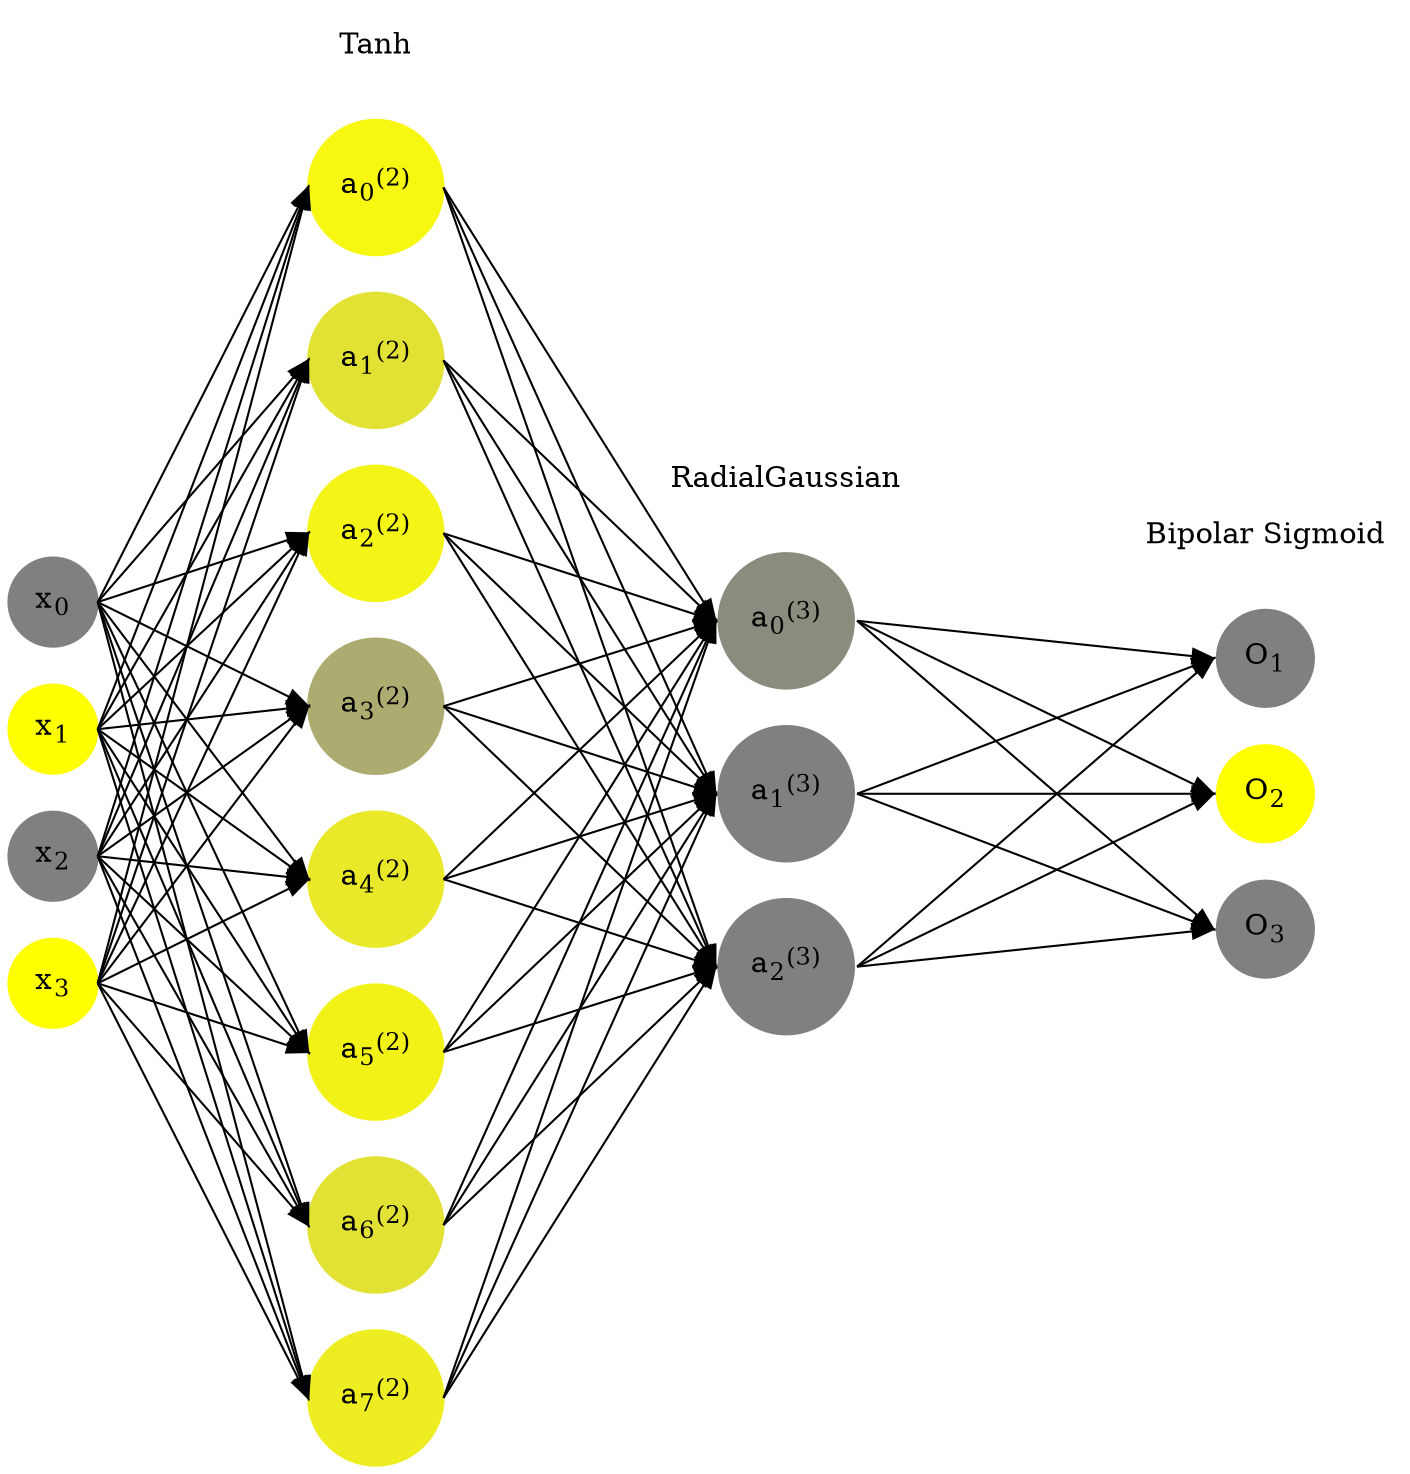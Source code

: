 digraph G {
	rankdir = LR;
	splines=false;
	edge[style=invis];
	ranksep= 1.4;
	{
	node [shape=circle, color="0.1667, 0.0, 0.5", style=filled, fillcolor="0.1667, 0.0, 0.5"];
	x0 [label=<x<sub>0</sub>>];
	}
	{
	node [shape=circle, color="0.1667, 1.0, 1.0", style=filled, fillcolor="0.1667, 1.0, 1.0"];
	x1 [label=<x<sub>1</sub>>];
	}
	{
	node [shape=circle, color="0.1667, 0.0, 0.5", style=filled, fillcolor="0.1667, 0.0, 0.5"];
	x2 [label=<x<sub>2</sub>>];
	}
	{
	node [shape=circle, color="0.1667, 1.0, 1.0", style=filled, fillcolor="0.1667, 1.0, 1.0"];
	x3 [label=<x<sub>3</sub>>];
	}
	{
	node [shape=circle, color="0.1667, 0.930761, 0.965381", style=filled, fillcolor="0.1667, 0.930761, 0.965381"];
	a02 [label=<a<sub>0</sub><sup>(2)</sup>>];
	}
	{
	node [shape=circle, color="0.1667, 0.766168, 0.883084", style=filled, fillcolor="0.1667, 0.766168, 0.883084"];
	a12 [label=<a<sub>1</sub><sup>(2)</sup>>];
	}
	{
	node [shape=circle, color="0.1667, 0.909559, 0.954779", style=filled, fillcolor="0.1667, 0.909559, 0.954779"];
	a22 [label=<a<sub>2</sub><sup>(2)</sup>>];
	}
	{
	node [shape=circle, color="0.1667, 0.347924, 0.673962", style=filled, fillcolor="0.1667, 0.347924, 0.673962"];
	a32 [label=<a<sub>3</sub><sup>(2)</sup>>];
	}
	{
	node [shape=circle, color="0.1667, 0.822567, 0.911284", style=filled, fillcolor="0.1667, 0.822567, 0.911284"];
	a42 [label=<a<sub>4</sub><sup>(2)</sup>>];
	}
	{
	node [shape=circle, color="0.1667, 0.893114, 0.946557", style=filled, fillcolor="0.1667, 0.893114, 0.946557"];
	a52 [label=<a<sub>5</sub><sup>(2)</sup>>];
	}
	{
	node [shape=circle, color="0.1667, 0.767785, 0.883893", style=filled, fillcolor="0.1667, 0.767785, 0.883893"];
	a62 [label=<a<sub>6</sub><sup>(2)</sup>>];
	}
	{
	node [shape=circle, color="0.1667, 0.853400, 0.926700", style=filled, fillcolor="0.1667, 0.853400, 0.926700"];
	a72 [label=<a<sub>7</sub><sup>(2)</sup>>];
	}
	{
	node [shape=circle, color="0.1667, 0.088470, 0.544235", style=filled, fillcolor="0.1667, 0.088470, 0.544235"];
	a03 [label=<a<sub>0</sub><sup>(3)</sup>>];
	}
	{
	node [shape=circle, color="0.1667, 0.001874, 0.500937", style=filled, fillcolor="0.1667, 0.001874, 0.500937"];
	a13 [label=<a<sub>1</sub><sup>(3)</sup>>];
	}
	{
	node [shape=circle, color="0.1667, 0.006321, 0.503160", style=filled, fillcolor="0.1667, 0.006321, 0.503160"];
	a23 [label=<a<sub>2</sub><sup>(3)</sup>>];
	}
	{
	node [shape=circle, color="0.1667, 0.0, 0.5", style=filled, fillcolor="0.1667, 0.0, 0.5"];
	O1 [label=<O<sub>1</sub>>];
	}
	{
	node [shape=circle, color="0.1667, 1.0, 1.0", style=filled, fillcolor="0.1667, 1.0, 1.0"];
	O2 [label=<O<sub>2</sub>>];
	}
	{
	node [shape=circle, color="0.1667, 0.0, 0.5", style=filled, fillcolor="0.1667, 0.0, 0.5"];
	O3 [label=<O<sub>3</sub>>];
	}
	{
	rank=same;
	x0->x1->x2->x3;
	}
	{
	rank=same;
	a02->a12->a22->a32->a42->a52->a62->a72;
	}
	{
	rank=same;
	a03->a13->a23;
	}
	{
	rank=same;
	O1->O2->O3;
	}
	l1 [shape=plaintext,label="Tanh"];
	l1->a02;
	{rank=same; l1;a02};
	l2 [shape=plaintext,label="RadialGaussian"];
	l2->a03;
	{rank=same; l2;a03};
	l3 [shape=plaintext,label="Bipolar Sigmoid"];
	l3->O1;
	{rank=same; l3;O1};
edge[style=solid, tailport=e, headport=w];
	{x0;x1;x2;x3} -> {a02;a12;a22;a32;a42;a52;a62;a72};
	{a02;a12;a22;a32;a42;a52;a62;a72} -> {a03;a13;a23};
	{a03;a13;a23} -> {O1,O2,O3};
}